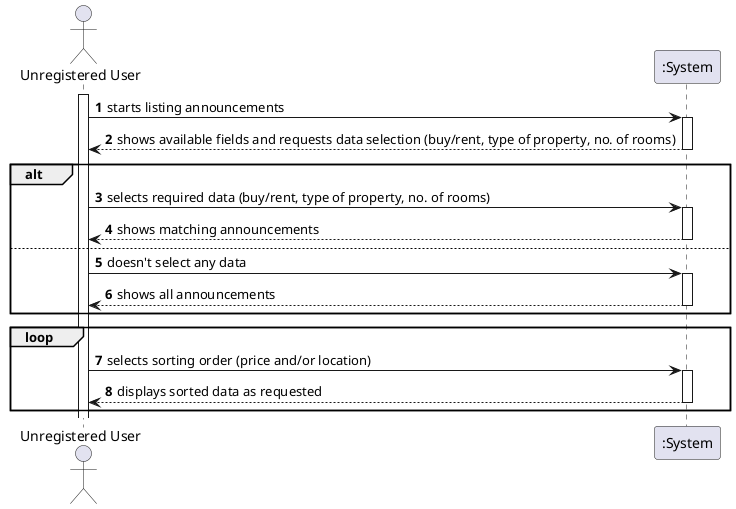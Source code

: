 @startuml
autonumber
actor "Unregistered User" as UR
participant ":System" as SYS
activate UR
UR -> SYS: starts listing announcements
activate SYS
return shows available fields and requests data selection (buy/rent, type of property, no. of rooms)

alt
    UR -> SYS: selects required data (buy/rent, type of property, no. of rooms)
    activate SYS
    UR <-- SYS: shows matching announcements
    deactivate SYS
else
    UR -> SYS: doesn't select any data
    activate SYS
    UR <-- SYS: shows all announcements
    deactivate SYS
end
loop
    UR -> SYS: selects sorting order (price and/or location)
    activate SYS
    UR <-- SYS: displays sorted data as requested
    deactivate SYS
end


@enduml
